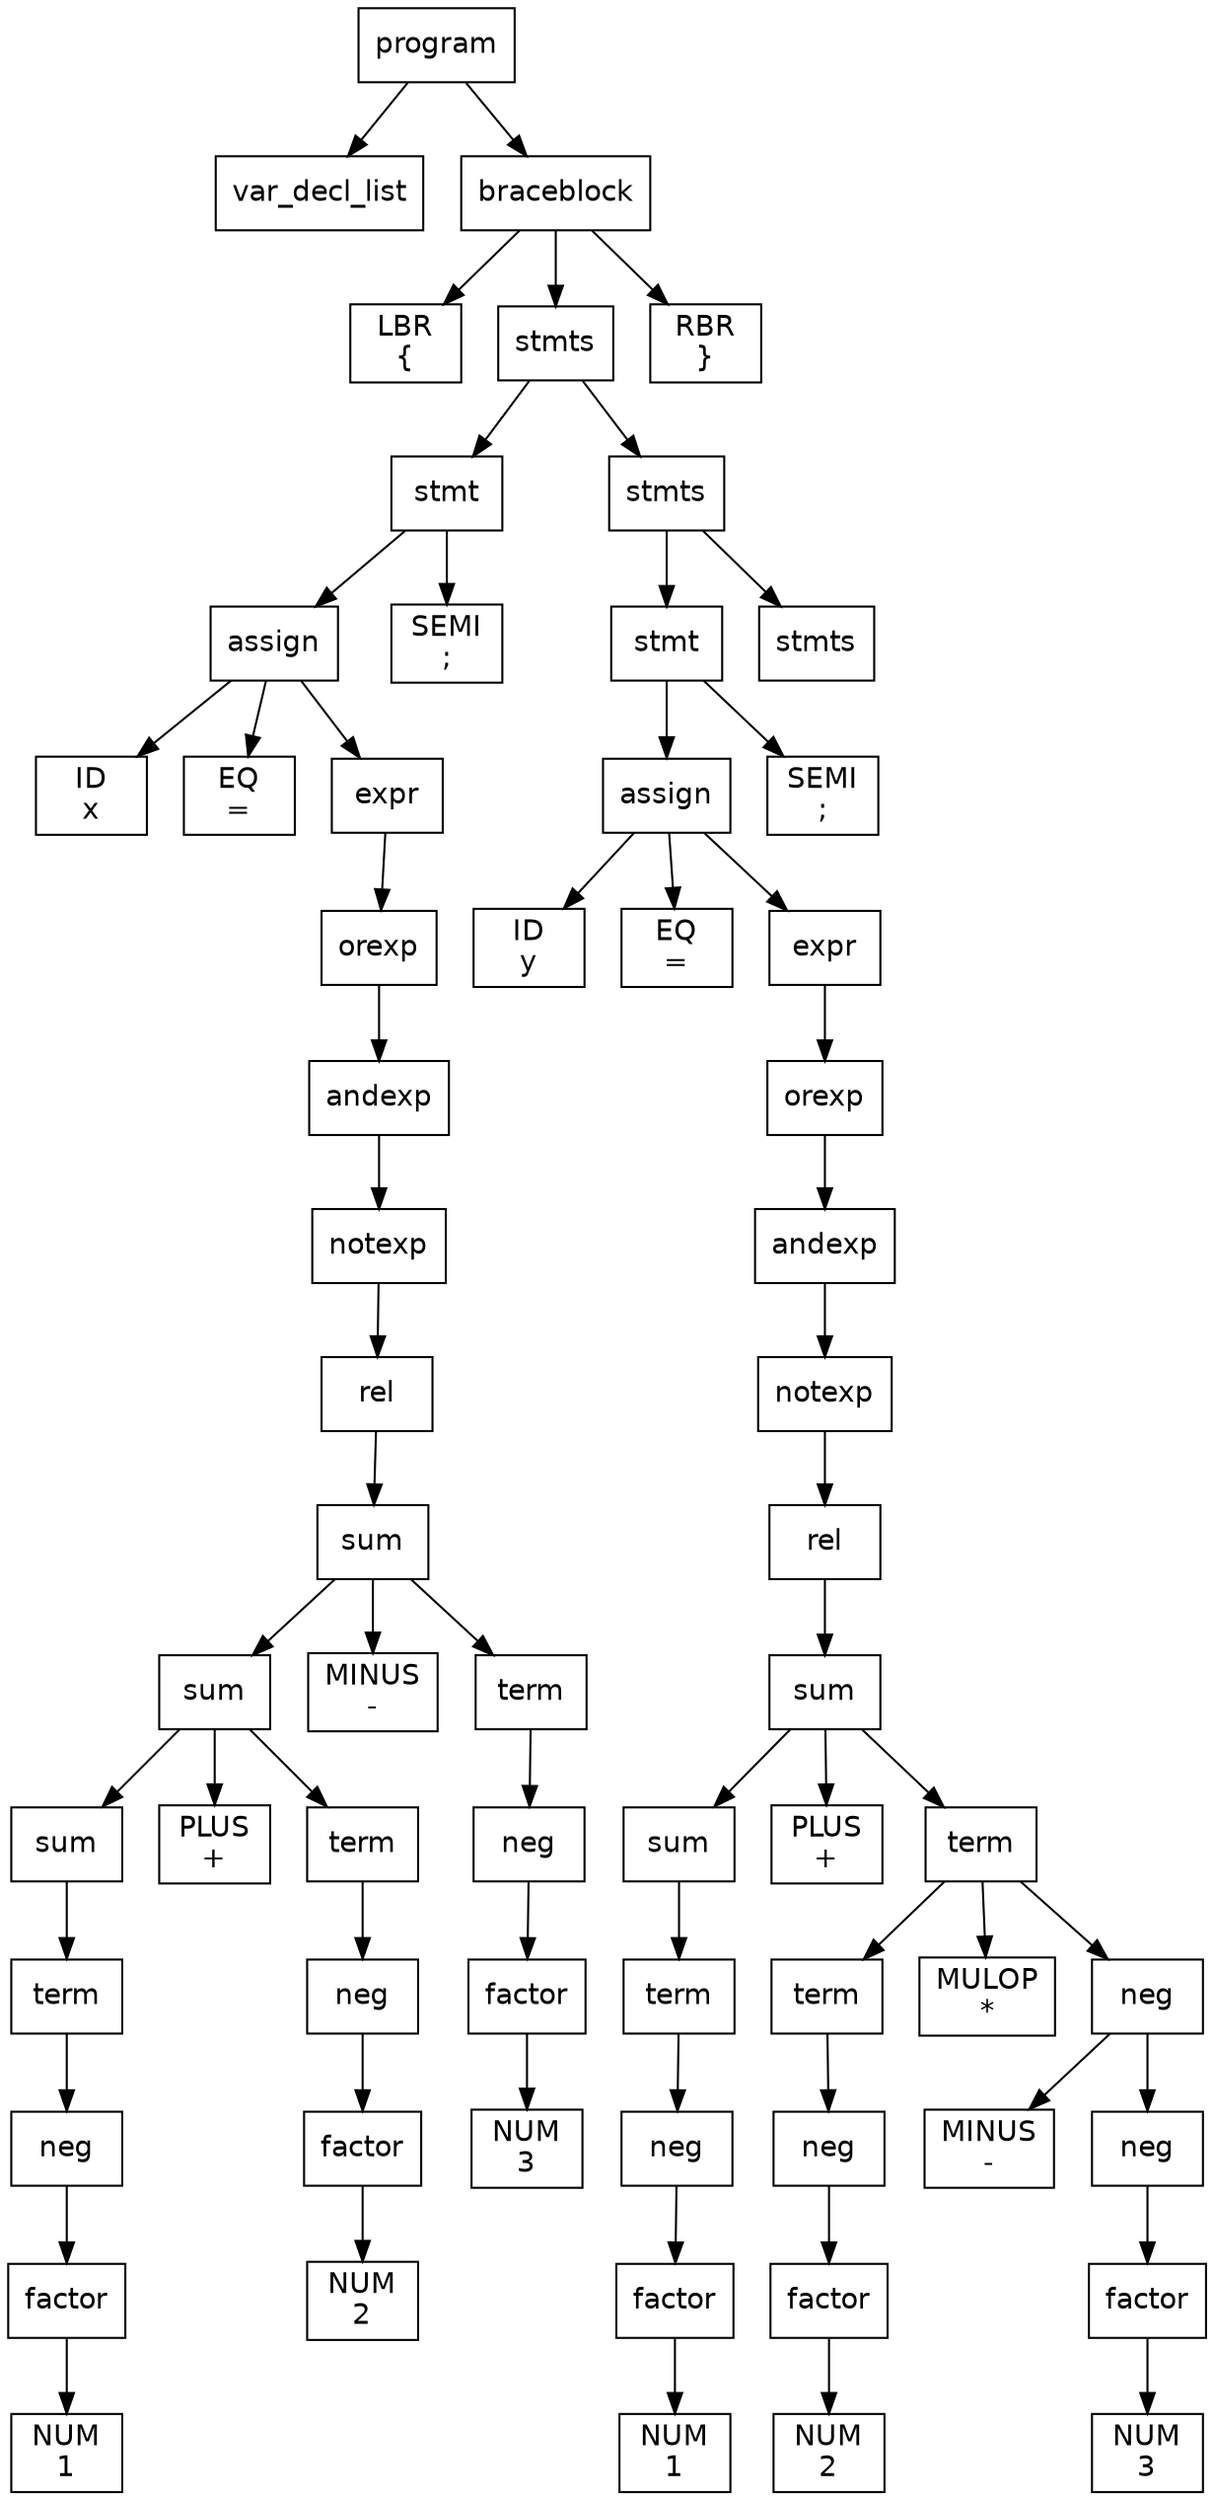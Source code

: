 digraph d{
node [fontname="Helvetica",shape=box];
n0 [label=<program>];
n1 [label=<var_decl_list>];
n2 [label=<braceblock>];
n3 [label=<LBR<br/>{>];
n4 [label=<stmts>];
n5 [label=<stmt>];
n6 [label=<assign>];
n7 [label=<ID<br/>x>];
n8 [label=<EQ<br/>=>];
n9 [label=<expr>];
n10 [label=<orexp>];
n11 [label=<andexp>];
n12 [label=<notexp>];
n13 [label=<rel>];
n14 [label=<sum>];
n15 [label=<sum>];
n16 [label=<sum>];
n17 [label=<term>];
n18 [label=<neg>];
n19 [label=<factor>];
n20 [label=<NUM<br/>1>];
n21 [label=<PLUS<br/>+>];
n22 [label=<term>];
n23 [label=<neg>];
n24 [label=<factor>];
n25 [label=<NUM<br/>2>];
n26 [label=<MINUS<br/>->];
n27 [label=<term>];
n28 [label=<neg>];
n29 [label=<factor>];
n30 [label=<NUM<br/>3>];
n31 [label=<SEMI<br/>;>];
n32 [label=<stmts>];
n33 [label=<stmt>];
n34 [label=<assign>];
n35 [label=<ID<br/>y>];
n36 [label=<EQ<br/>=>];
n37 [label=<expr>];
n38 [label=<orexp>];
n39 [label=<andexp>];
n40 [label=<notexp>];
n41 [label=<rel>];
n42 [label=<sum>];
n43 [label=<sum>];
n44 [label=<term>];
n45 [label=<neg>];
n46 [label=<factor>];
n47 [label=<NUM<br/>1>];
n48 [label=<PLUS<br/>+>];
n49 [label=<term>];
n50 [label=<term>];
n51 [label=<neg>];
n52 [label=<factor>];
n53 [label=<NUM<br/>2>];
n54 [label=<MULOP<br/>*>];
n55 [label=<neg>];
n56 [label=<MINUS<br/>->];
n57 [label=<neg>];
n58 [label=<factor>];
n59 [label=<NUM<br/>3>];
n60 [label=<SEMI<br/>;>];
n61 [label=<stmts>];
n62 [label=<RBR<br/>}>];
n0 -> n1;
n0 -> n2;
n2 -> n3;
n2 -> n4;
n2 -> n62;
n4 -> n5;
n4 -> n32;
n5 -> n6;
n5 -> n31;
n6 -> n7;
n6 -> n8;
n6 -> n9;
n9 -> n10;
n10 -> n11;
n11 -> n12;
n12 -> n13;
n13 -> n14;
n14 -> n15;
n14 -> n26;
n14 -> n27;
n15 -> n16;
n15 -> n21;
n15 -> n22;
n16 -> n17;
n17 -> n18;
n18 -> n19;
n19 -> n20;
n22 -> n23;
n23 -> n24;
n24 -> n25;
n27 -> n28;
n28 -> n29;
n29 -> n30;
n32 -> n33;
n32 -> n61;
n33 -> n34;
n33 -> n60;
n34 -> n35;
n34 -> n36;
n34 -> n37;
n37 -> n38;
n38 -> n39;
n39 -> n40;
n40 -> n41;
n41 -> n42;
n42 -> n43;
n42 -> n48;
n42 -> n49;
n43 -> n44;
n44 -> n45;
n45 -> n46;
n46 -> n47;
n49 -> n50;
n49 -> n54;
n49 -> n55;
n50 -> n51;
n51 -> n52;
n52 -> n53;
n55 -> n56;
n55 -> n57;
n57 -> n58;
n58 -> n59;
}
